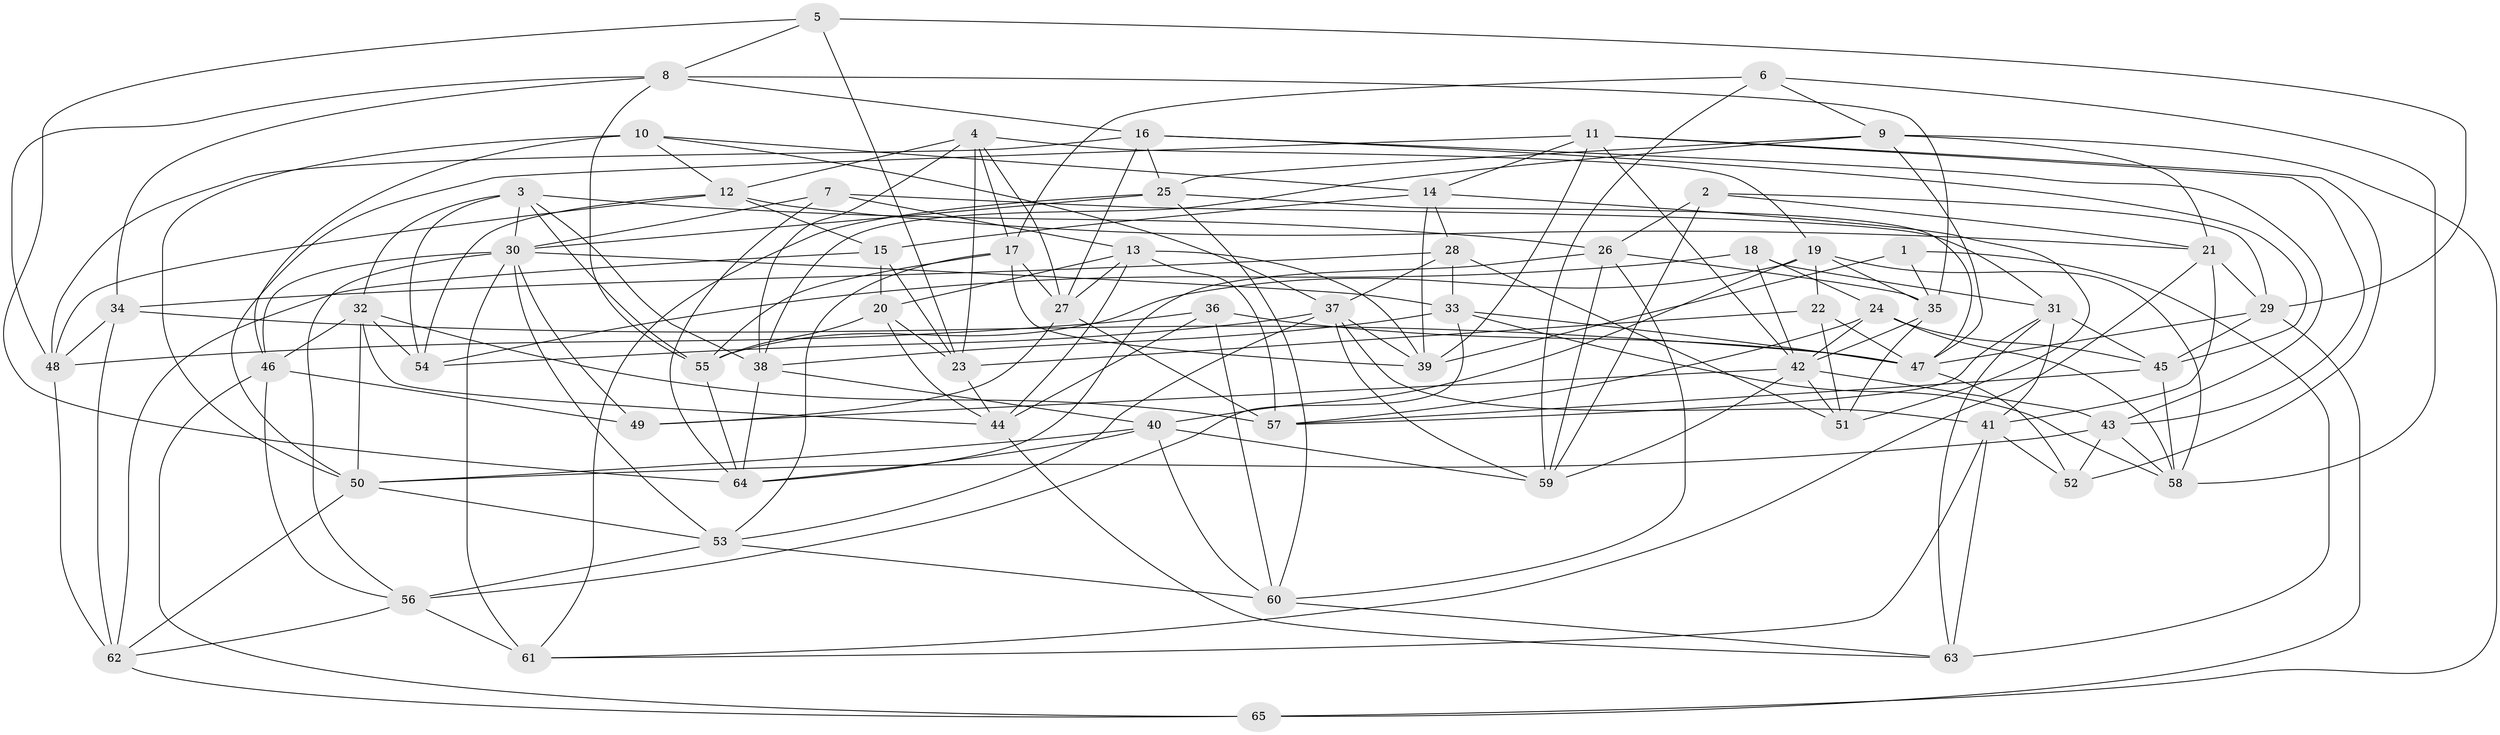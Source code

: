 // original degree distribution, {4: 1.0}
// Generated by graph-tools (version 1.1) at 2025/38/03/04/25 23:38:19]
// undirected, 65 vertices, 183 edges
graph export_dot {
  node [color=gray90,style=filled];
  1;
  2;
  3;
  4;
  5;
  6;
  7;
  8;
  9;
  10;
  11;
  12;
  13;
  14;
  15;
  16;
  17;
  18;
  19;
  20;
  21;
  22;
  23;
  24;
  25;
  26;
  27;
  28;
  29;
  30;
  31;
  32;
  33;
  34;
  35;
  36;
  37;
  38;
  39;
  40;
  41;
  42;
  43;
  44;
  45;
  46;
  47;
  48;
  49;
  50;
  51;
  52;
  53;
  54;
  55;
  56;
  57;
  58;
  59;
  60;
  61;
  62;
  63;
  64;
  65;
  1 -- 35 [weight=1.0];
  1 -- 39 [weight=1.0];
  1 -- 63 [weight=2.0];
  2 -- 21 [weight=1.0];
  2 -- 26 [weight=1.0];
  2 -- 29 [weight=1.0];
  2 -- 59 [weight=1.0];
  3 -- 26 [weight=1.0];
  3 -- 30 [weight=1.0];
  3 -- 32 [weight=1.0];
  3 -- 38 [weight=1.0];
  3 -- 54 [weight=1.0];
  3 -- 55 [weight=1.0];
  4 -- 12 [weight=1.0];
  4 -- 17 [weight=1.0];
  4 -- 19 [weight=1.0];
  4 -- 23 [weight=1.0];
  4 -- 27 [weight=1.0];
  4 -- 38 [weight=1.0];
  5 -- 8 [weight=1.0];
  5 -- 23 [weight=1.0];
  5 -- 29 [weight=1.0];
  5 -- 64 [weight=1.0];
  6 -- 9 [weight=1.0];
  6 -- 17 [weight=1.0];
  6 -- 58 [weight=1.0];
  6 -- 59 [weight=1.0];
  7 -- 13 [weight=1.0];
  7 -- 30 [weight=1.0];
  7 -- 31 [weight=1.0];
  7 -- 64 [weight=1.0];
  8 -- 16 [weight=1.0];
  8 -- 34 [weight=1.0];
  8 -- 35 [weight=1.0];
  8 -- 48 [weight=1.0];
  8 -- 55 [weight=1.0];
  9 -- 21 [weight=1.0];
  9 -- 25 [weight=1.0];
  9 -- 38 [weight=1.0];
  9 -- 47 [weight=1.0];
  9 -- 65 [weight=1.0];
  10 -- 12 [weight=1.0];
  10 -- 14 [weight=1.0];
  10 -- 37 [weight=1.0];
  10 -- 46 [weight=1.0];
  10 -- 50 [weight=2.0];
  11 -- 14 [weight=1.0];
  11 -- 39 [weight=1.0];
  11 -- 42 [weight=1.0];
  11 -- 43 [weight=1.0];
  11 -- 50 [weight=1.0];
  11 -- 52 [weight=1.0];
  12 -- 15 [weight=1.0];
  12 -- 21 [weight=1.0];
  12 -- 48 [weight=1.0];
  12 -- 54 [weight=1.0];
  13 -- 20 [weight=1.0];
  13 -- 27 [weight=1.0];
  13 -- 39 [weight=1.0];
  13 -- 44 [weight=1.0];
  13 -- 57 [weight=1.0];
  14 -- 15 [weight=1.0];
  14 -- 28 [weight=1.0];
  14 -- 39 [weight=1.0];
  14 -- 51 [weight=1.0];
  15 -- 20 [weight=2.0];
  15 -- 23 [weight=1.0];
  15 -- 62 [weight=1.0];
  16 -- 25 [weight=1.0];
  16 -- 27 [weight=1.0];
  16 -- 43 [weight=1.0];
  16 -- 45 [weight=1.0];
  16 -- 48 [weight=1.0];
  17 -- 27 [weight=1.0];
  17 -- 39 [weight=1.0];
  17 -- 53 [weight=1.0];
  17 -- 55 [weight=1.0];
  18 -- 24 [weight=1.0];
  18 -- 31 [weight=1.0];
  18 -- 42 [weight=1.0];
  18 -- 54 [weight=1.0];
  19 -- 22 [weight=1.0];
  19 -- 35 [weight=1.0];
  19 -- 40 [weight=1.0];
  19 -- 55 [weight=1.0];
  19 -- 58 [weight=1.0];
  20 -- 23 [weight=1.0];
  20 -- 44 [weight=1.0];
  20 -- 55 [weight=1.0];
  21 -- 29 [weight=1.0];
  21 -- 41 [weight=1.0];
  21 -- 61 [weight=1.0];
  22 -- 23 [weight=1.0];
  22 -- 47 [weight=1.0];
  22 -- 51 [weight=1.0];
  23 -- 44 [weight=1.0];
  24 -- 42 [weight=2.0];
  24 -- 45 [weight=1.0];
  24 -- 57 [weight=1.0];
  24 -- 58 [weight=1.0];
  25 -- 30 [weight=1.0];
  25 -- 47 [weight=1.0];
  25 -- 60 [weight=1.0];
  25 -- 61 [weight=1.0];
  26 -- 35 [weight=1.0];
  26 -- 59 [weight=1.0];
  26 -- 60 [weight=1.0];
  26 -- 64 [weight=1.0];
  27 -- 49 [weight=1.0];
  27 -- 57 [weight=1.0];
  28 -- 33 [weight=1.0];
  28 -- 34 [weight=2.0];
  28 -- 37 [weight=1.0];
  28 -- 51 [weight=1.0];
  29 -- 45 [weight=1.0];
  29 -- 47 [weight=1.0];
  29 -- 65 [weight=1.0];
  30 -- 33 [weight=1.0];
  30 -- 46 [weight=1.0];
  30 -- 49 [weight=1.0];
  30 -- 53 [weight=1.0];
  30 -- 56 [weight=1.0];
  30 -- 61 [weight=2.0];
  31 -- 41 [weight=1.0];
  31 -- 45 [weight=1.0];
  31 -- 57 [weight=1.0];
  31 -- 63 [weight=1.0];
  32 -- 44 [weight=1.0];
  32 -- 46 [weight=1.0];
  32 -- 50 [weight=1.0];
  32 -- 54 [weight=1.0];
  32 -- 57 [weight=1.0];
  33 -- 38 [weight=1.0];
  33 -- 47 [weight=1.0];
  33 -- 56 [weight=1.0];
  33 -- 58 [weight=1.0];
  34 -- 47 [weight=1.0];
  34 -- 48 [weight=1.0];
  34 -- 62 [weight=1.0];
  35 -- 42 [weight=1.0];
  35 -- 51 [weight=1.0];
  36 -- 44 [weight=1.0];
  36 -- 47 [weight=1.0];
  36 -- 48 [weight=1.0];
  36 -- 60 [weight=1.0];
  37 -- 39 [weight=1.0];
  37 -- 41 [weight=1.0];
  37 -- 53 [weight=1.0];
  37 -- 54 [weight=2.0];
  37 -- 59 [weight=1.0];
  38 -- 40 [weight=1.0];
  38 -- 64 [weight=1.0];
  40 -- 50 [weight=1.0];
  40 -- 59 [weight=1.0];
  40 -- 60 [weight=1.0];
  40 -- 64 [weight=1.0];
  41 -- 52 [weight=1.0];
  41 -- 61 [weight=1.0];
  41 -- 63 [weight=1.0];
  42 -- 43 [weight=1.0];
  42 -- 49 [weight=1.0];
  42 -- 51 [weight=2.0];
  42 -- 59 [weight=1.0];
  43 -- 50 [weight=1.0];
  43 -- 52 [weight=1.0];
  43 -- 58 [weight=1.0];
  44 -- 63 [weight=1.0];
  45 -- 57 [weight=1.0];
  45 -- 58 [weight=1.0];
  46 -- 49 [weight=1.0];
  46 -- 56 [weight=1.0];
  46 -- 65 [weight=1.0];
  47 -- 52 [weight=1.0];
  48 -- 62 [weight=1.0];
  50 -- 53 [weight=1.0];
  50 -- 62 [weight=1.0];
  53 -- 56 [weight=1.0];
  53 -- 60 [weight=1.0];
  55 -- 64 [weight=1.0];
  56 -- 61 [weight=1.0];
  56 -- 62 [weight=1.0];
  60 -- 63 [weight=1.0];
  62 -- 65 [weight=1.0];
}
